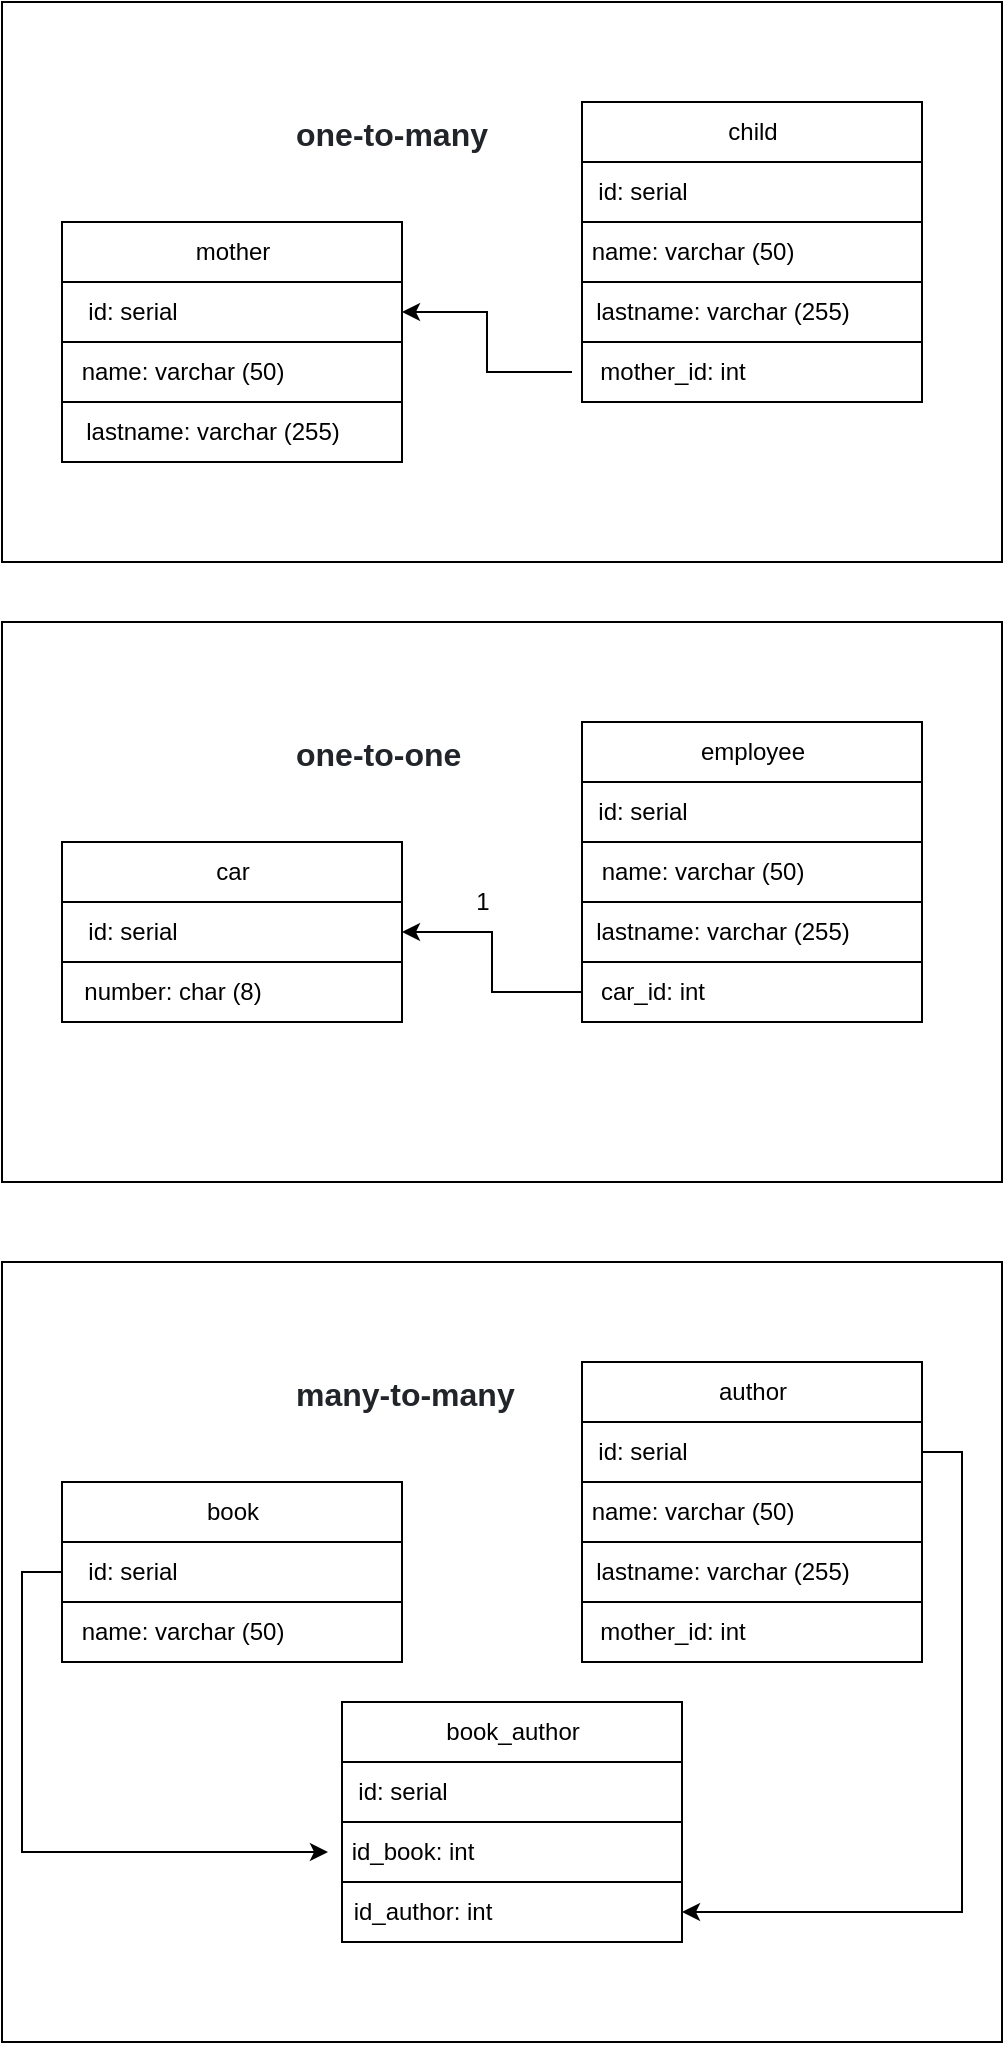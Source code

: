 <mxfile version="20.8.13"><diagram name="Страница 1" id="V-gGLT7r4iIqj50206FF"><mxGraphModel dx="1394" dy="766" grid="1" gridSize="10" guides="1" tooltips="1" connect="1" arrows="1" fold="1" page="1" pageScale="1" pageWidth="827" pageHeight="1169" math="0" shadow="0"><root><mxCell id="0"/><mxCell id="1" parent="0"/><mxCell id="xhCOA_eWMtUy5ke1d5PV-30" value="" style="rounded=0;whiteSpace=wrap;html=1;" vertex="1" parent="1"><mxGeometry x="90" y="140" width="500" height="280" as="geometry"/></mxCell><mxCell id="xhCOA_eWMtUy5ke1d5PV-24" value="" style="rounded=0;whiteSpace=wrap;html=1;" vertex="1" parent="1"><mxGeometry x="380" y="280" width="170" height="60" as="geometry"/></mxCell><mxCell id="xhCOA_eWMtUy5ke1d5PV-13" value="" style="rounded=0;whiteSpace=wrap;html=1;" vertex="1" parent="1"><mxGeometry x="120" y="250" width="170" height="60" as="geometry"/></mxCell><mxCell id="xhCOA_eWMtUy5ke1d5PV-10" value="" style="rounded=0;whiteSpace=wrap;html=1;" vertex="1" parent="1"><mxGeometry x="170" y="250" width="120" height="60" as="geometry"/></mxCell><mxCell id="xhCOA_eWMtUy5ke1d5PV-4" value="" style="rounded=0;whiteSpace=wrap;html=1;" vertex="1" parent="1"><mxGeometry x="120" y="310" width="170" height="60" as="geometry"/></mxCell><mxCell id="xhCOA_eWMtUy5ke1d5PV-3" value="" style="rounded=0;whiteSpace=wrap;html=1;" vertex="1" parent="1"><mxGeometry x="120" y="280" width="170" height="60" as="geometry"/></mxCell><mxCell id="xhCOA_eWMtUy5ke1d5PV-1" value="" style="rounded=0;whiteSpace=wrap;html=1;" vertex="1" parent="1"><mxGeometry x="120" y="250" width="170" height="60" as="geometry"/></mxCell><mxCell id="xhCOA_eWMtUy5ke1d5PV-2" value="" style="endArrow=none;html=1;rounded=0;entryX=1;entryY=0.5;entryDx=0;entryDy=0;exitX=0;exitY=0.5;exitDx=0;exitDy=0;" edge="1" parent="1" source="xhCOA_eWMtUy5ke1d5PV-1" target="xhCOA_eWMtUy5ke1d5PV-1"><mxGeometry width="50" height="50" relative="1" as="geometry"><mxPoint x="170" y="280" as="sourcePoint"/><mxPoint x="220" y="230" as="targetPoint"/></mxGeometry></mxCell><mxCell id="xhCOA_eWMtUy5ke1d5PV-6" value="mother" style="text;html=1;align=center;verticalAlign=middle;resizable=0;points=[];autosize=1;strokeColor=none;fillColor=none;" vertex="1" parent="1"><mxGeometry x="175" y="250" width="60" height="30" as="geometry"/></mxCell><mxCell id="xhCOA_eWMtUy5ke1d5PV-7" value="id: serial" style="text;html=1;align=center;verticalAlign=middle;resizable=0;points=[];autosize=1;strokeColor=none;fillColor=none;" vertex="1" parent="1"><mxGeometry x="120" y="280" width="70" height="30" as="geometry"/></mxCell><mxCell id="xhCOA_eWMtUy5ke1d5PV-8" value="name: varchar (50)" style="text;html=1;align=center;verticalAlign=middle;resizable=0;points=[];autosize=1;strokeColor=none;fillColor=none;" vertex="1" parent="1"><mxGeometry x="120" y="310" width="120" height="30" as="geometry"/></mxCell><mxCell id="xhCOA_eWMtUy5ke1d5PV-9" value="lastname: varchar (255)" style="text;html=1;align=center;verticalAlign=middle;resizable=0;points=[];autosize=1;strokeColor=none;fillColor=none;" vertex="1" parent="1"><mxGeometry x="120" y="340" width="150" height="30" as="geometry"/></mxCell><mxCell id="xhCOA_eWMtUy5ke1d5PV-14" value="" style="rounded=0;whiteSpace=wrap;html=1;" vertex="1" parent="1"><mxGeometry x="380" y="190" width="170" height="60" as="geometry"/></mxCell><mxCell id="xhCOA_eWMtUy5ke1d5PV-15" value="" style="rounded=0;whiteSpace=wrap;html=1;" vertex="1" parent="1"><mxGeometry x="430" y="190" width="120" height="60" as="geometry"/></mxCell><mxCell id="xhCOA_eWMtUy5ke1d5PV-16" value="" style="rounded=0;whiteSpace=wrap;html=1;" vertex="1" parent="1"><mxGeometry x="380" y="250" width="170" height="60" as="geometry"/></mxCell><mxCell id="xhCOA_eWMtUy5ke1d5PV-17" value="" style="rounded=0;whiteSpace=wrap;html=1;" vertex="1" parent="1"><mxGeometry x="380" y="220" width="170" height="60" as="geometry"/></mxCell><mxCell id="xhCOA_eWMtUy5ke1d5PV-18" value="" style="rounded=0;whiteSpace=wrap;html=1;" vertex="1" parent="1"><mxGeometry x="380" y="190" width="170" height="60" as="geometry"/></mxCell><mxCell id="xhCOA_eWMtUy5ke1d5PV-19" value="" style="endArrow=none;html=1;rounded=0;entryX=1;entryY=0.5;entryDx=0;entryDy=0;exitX=0;exitY=0.5;exitDx=0;exitDy=0;" edge="1" parent="1" source="xhCOA_eWMtUy5ke1d5PV-18" target="xhCOA_eWMtUy5ke1d5PV-18"><mxGeometry width="50" height="50" relative="1" as="geometry"><mxPoint x="430" y="220" as="sourcePoint"/><mxPoint x="480" y="170" as="targetPoint"/></mxGeometry></mxCell><mxCell id="xhCOA_eWMtUy5ke1d5PV-20" value="child" style="text;html=1;align=center;verticalAlign=middle;resizable=0;points=[];autosize=1;strokeColor=none;fillColor=none;" vertex="1" parent="1"><mxGeometry x="440" y="190" width="50" height="30" as="geometry"/></mxCell><mxCell id="xhCOA_eWMtUy5ke1d5PV-21" value="id: serial" style="text;html=1;align=center;verticalAlign=middle;resizable=0;points=[];autosize=1;strokeColor=none;fillColor=none;" vertex="1" parent="1"><mxGeometry x="375" y="220" width="70" height="30" as="geometry"/></mxCell><mxCell id="xhCOA_eWMtUy5ke1d5PV-22" value="name: varchar (50)" style="text;html=1;align=center;verticalAlign=middle;resizable=0;points=[];autosize=1;strokeColor=none;fillColor=none;" vertex="1" parent="1"><mxGeometry x="375" y="250" width="120" height="30" as="geometry"/></mxCell><mxCell id="xhCOA_eWMtUy5ke1d5PV-23" value="lastname: varchar (255)" style="text;html=1;align=center;verticalAlign=middle;resizable=0;points=[];autosize=1;strokeColor=none;fillColor=none;" vertex="1" parent="1"><mxGeometry x="375" y="280" width="150" height="30" as="geometry"/></mxCell><mxCell id="xhCOA_eWMtUy5ke1d5PV-28" style="edgeStyle=orthogonalEdgeStyle;rounded=0;orthogonalLoop=1;jettySize=auto;html=1;entryX=1;entryY=0.75;entryDx=0;entryDy=0;" edge="1" parent="1" source="xhCOA_eWMtUy5ke1d5PV-25" target="xhCOA_eWMtUy5ke1d5PV-1"><mxGeometry relative="1" as="geometry"/></mxCell><mxCell id="xhCOA_eWMtUy5ke1d5PV-25" value="mother_id: int" style="text;html=1;align=center;verticalAlign=middle;resizable=0;points=[];autosize=1;strokeColor=none;fillColor=none;" vertex="1" parent="1"><mxGeometry x="375" y="310" width="100" height="30" as="geometry"/></mxCell><mxCell id="xhCOA_eWMtUy5ke1d5PV-29" value="&lt;strong style=&quot;box-sizing: border-box; font-weight: bolder; color: rgb(33, 37, 41); font-family: Arial, &amp;quot;Helvetica Neue&amp;quot;, sans-serif; font-size: 16px; font-style: normal; font-variant-ligatures: normal; font-variant-caps: normal; letter-spacing: normal; orphans: 2; text-align: left; text-indent: 0px; text-transform: none; widows: 2; word-spacing: 0px; -webkit-text-stroke-width: 0px; background-color: rgb(255, 255, 255); text-decoration-thickness: initial; text-decoration-style: initial; text-decoration-color: initial;&quot;&gt;one-to-many&lt;/strong&gt;" style="text;whiteSpace=wrap;html=1;" vertex="1" parent="1"><mxGeometry x="235" y="190" width="130" height="40" as="geometry"/></mxCell><mxCell id="xhCOA_eWMtUy5ke1d5PV-31" value="" style="rounded=0;whiteSpace=wrap;html=1;" vertex="1" parent="1"><mxGeometry x="90" y="450" width="500" height="280" as="geometry"/></mxCell><mxCell id="xhCOA_eWMtUy5ke1d5PV-32" value="" style="rounded=0;whiteSpace=wrap;html=1;" vertex="1" parent="1"><mxGeometry x="380" y="590" width="170" height="60" as="geometry"/></mxCell><mxCell id="xhCOA_eWMtUy5ke1d5PV-33" value="" style="rounded=0;whiteSpace=wrap;html=1;" vertex="1" parent="1"><mxGeometry x="120" y="560" width="170" height="60" as="geometry"/></mxCell><mxCell id="xhCOA_eWMtUy5ke1d5PV-34" value="" style="rounded=0;whiteSpace=wrap;html=1;" vertex="1" parent="1"><mxGeometry x="170" y="560" width="120" height="60" as="geometry"/></mxCell><mxCell id="xhCOA_eWMtUy5ke1d5PV-36" value="" style="rounded=0;whiteSpace=wrap;html=1;" vertex="1" parent="1"><mxGeometry x="120" y="590" width="170" height="60" as="geometry"/></mxCell><mxCell id="xhCOA_eWMtUy5ke1d5PV-37" value="" style="rounded=0;whiteSpace=wrap;html=1;" vertex="1" parent="1"><mxGeometry x="120" y="560" width="170" height="60" as="geometry"/></mxCell><mxCell id="xhCOA_eWMtUy5ke1d5PV-38" value="" style="endArrow=none;html=1;rounded=0;entryX=1;entryY=0.5;entryDx=0;entryDy=0;exitX=0;exitY=0.5;exitDx=0;exitDy=0;" edge="1" parent="1" source="xhCOA_eWMtUy5ke1d5PV-37" target="xhCOA_eWMtUy5ke1d5PV-37"><mxGeometry width="50" height="50" relative="1" as="geometry"><mxPoint x="170" y="590" as="sourcePoint"/><mxPoint x="220" y="540" as="targetPoint"/></mxGeometry></mxCell><mxCell id="xhCOA_eWMtUy5ke1d5PV-39" value="car" style="text;html=1;align=center;verticalAlign=middle;resizable=0;points=[];autosize=1;strokeColor=none;fillColor=none;" vertex="1" parent="1"><mxGeometry x="185" y="560" width="40" height="30" as="geometry"/></mxCell><mxCell id="xhCOA_eWMtUy5ke1d5PV-40" value="id: serial" style="text;html=1;align=center;verticalAlign=middle;resizable=0;points=[];autosize=1;strokeColor=none;fillColor=none;" vertex="1" parent="1"><mxGeometry x="120" y="590" width="70" height="30" as="geometry"/></mxCell><mxCell id="xhCOA_eWMtUy5ke1d5PV-41" value="number: char (8)" style="text;html=1;align=center;verticalAlign=middle;resizable=0;points=[];autosize=1;strokeColor=none;fillColor=none;" vertex="1" parent="1"><mxGeometry x="120" y="620" width="110" height="30" as="geometry"/></mxCell><mxCell id="xhCOA_eWMtUy5ke1d5PV-43" value="" style="rounded=0;whiteSpace=wrap;html=1;" vertex="1" parent="1"><mxGeometry x="380" y="500" width="170" height="60" as="geometry"/></mxCell><mxCell id="xhCOA_eWMtUy5ke1d5PV-44" value="" style="rounded=0;whiteSpace=wrap;html=1;" vertex="1" parent="1"><mxGeometry x="430" y="500" width="120" height="60" as="geometry"/></mxCell><mxCell id="xhCOA_eWMtUy5ke1d5PV-45" value="" style="rounded=0;whiteSpace=wrap;html=1;" vertex="1" parent="1"><mxGeometry x="380" y="560" width="170" height="60" as="geometry"/></mxCell><mxCell id="xhCOA_eWMtUy5ke1d5PV-46" value="" style="rounded=0;whiteSpace=wrap;html=1;" vertex="1" parent="1"><mxGeometry x="380" y="530" width="170" height="60" as="geometry"/></mxCell><mxCell id="xhCOA_eWMtUy5ke1d5PV-47" value="" style="rounded=0;whiteSpace=wrap;html=1;" vertex="1" parent="1"><mxGeometry x="380" y="500" width="170" height="60" as="geometry"/></mxCell><mxCell id="xhCOA_eWMtUy5ke1d5PV-48" value="" style="endArrow=none;html=1;rounded=0;entryX=1;entryY=0.5;entryDx=0;entryDy=0;exitX=0;exitY=0.5;exitDx=0;exitDy=0;" edge="1" parent="1" source="xhCOA_eWMtUy5ke1d5PV-47" target="xhCOA_eWMtUy5ke1d5PV-47"><mxGeometry width="50" height="50" relative="1" as="geometry"><mxPoint x="430" y="530" as="sourcePoint"/><mxPoint x="480" y="480" as="targetPoint"/></mxGeometry></mxCell><mxCell id="xhCOA_eWMtUy5ke1d5PV-49" value="employee" style="text;html=1;align=center;verticalAlign=middle;resizable=0;points=[];autosize=1;strokeColor=none;fillColor=none;" vertex="1" parent="1"><mxGeometry x="425" y="500" width="80" height="30" as="geometry"/></mxCell><mxCell id="xhCOA_eWMtUy5ke1d5PV-50" value="id: serial" style="text;html=1;align=center;verticalAlign=middle;resizable=0;points=[];autosize=1;strokeColor=none;fillColor=none;" vertex="1" parent="1"><mxGeometry x="375" y="530" width="70" height="30" as="geometry"/></mxCell><mxCell id="xhCOA_eWMtUy5ke1d5PV-51" value="name: varchar (50)" style="text;html=1;align=center;verticalAlign=middle;resizable=0;points=[];autosize=1;strokeColor=none;fillColor=none;" vertex="1" parent="1"><mxGeometry x="380" y="560" width="120" height="30" as="geometry"/></mxCell><mxCell id="xhCOA_eWMtUy5ke1d5PV-52" value="lastname: varchar (255)" style="text;html=1;align=center;verticalAlign=middle;resizable=0;points=[];autosize=1;strokeColor=none;fillColor=none;" vertex="1" parent="1"><mxGeometry x="375" y="590" width="150" height="30" as="geometry"/></mxCell><mxCell id="xhCOA_eWMtUy5ke1d5PV-53" style="edgeStyle=orthogonalEdgeStyle;rounded=0;orthogonalLoop=1;jettySize=auto;html=1;entryX=1;entryY=0.75;entryDx=0;entryDy=0;exitX=0;exitY=0.75;exitDx=0;exitDy=0;" edge="1" parent="1" source="xhCOA_eWMtUy5ke1d5PV-32" target="xhCOA_eWMtUy5ke1d5PV-37"><mxGeometry relative="1" as="geometry"/></mxCell><mxCell id="xhCOA_eWMtUy5ke1d5PV-54" value="car_id: int" style="text;html=1;align=center;verticalAlign=middle;resizable=0;points=[];autosize=1;strokeColor=none;fillColor=none;" vertex="1" parent="1"><mxGeometry x="375" y="620" width="80" height="30" as="geometry"/></mxCell><mxCell id="xhCOA_eWMtUy5ke1d5PV-55" value="&lt;strong style=&quot;box-sizing: border-box; font-weight: bolder; color: rgb(33, 37, 41); font-family: Arial, &amp;quot;Helvetica Neue&amp;quot;, sans-serif; font-size: 16px; font-style: normal; font-variant-ligatures: normal; font-variant-caps: normal; letter-spacing: normal; orphans: 2; text-align: left; text-indent: 0px; text-transform: none; widows: 2; word-spacing: 0px; -webkit-text-stroke-width: 0px; background-color: rgb(255, 255, 255); text-decoration-thickness: initial; text-decoration-style: initial; text-decoration-color: initial;&quot;&gt;one-to-one&lt;/strong&gt;" style="text;whiteSpace=wrap;html=1;" vertex="1" parent="1"><mxGeometry x="235" y="500" width="130" height="40" as="geometry"/></mxCell><mxCell id="xhCOA_eWMtUy5ke1d5PV-56" value="" style="rounded=0;whiteSpace=wrap;html=1;" vertex="1" parent="1"><mxGeometry x="90" y="770" width="500" height="390" as="geometry"/></mxCell><mxCell id="xhCOA_eWMtUy5ke1d5PV-57" value="" style="rounded=0;whiteSpace=wrap;html=1;" vertex="1" parent="1"><mxGeometry x="380" y="910" width="170" height="60" as="geometry"/></mxCell><mxCell id="xhCOA_eWMtUy5ke1d5PV-58" value="" style="rounded=0;whiteSpace=wrap;html=1;" vertex="1" parent="1"><mxGeometry x="120" y="880" width="170" height="60" as="geometry"/></mxCell><mxCell id="xhCOA_eWMtUy5ke1d5PV-59" value="" style="rounded=0;whiteSpace=wrap;html=1;" vertex="1" parent="1"><mxGeometry x="170" y="880" width="120" height="60" as="geometry"/></mxCell><mxCell id="xhCOA_eWMtUy5ke1d5PV-61" value="" style="rounded=0;whiteSpace=wrap;html=1;" vertex="1" parent="1"><mxGeometry x="120" y="910" width="170" height="60" as="geometry"/></mxCell><mxCell id="xhCOA_eWMtUy5ke1d5PV-62" value="" style="rounded=0;whiteSpace=wrap;html=1;" vertex="1" parent="1"><mxGeometry x="120" y="880" width="170" height="60" as="geometry"/></mxCell><mxCell id="xhCOA_eWMtUy5ke1d5PV-63" value="" style="endArrow=none;html=1;rounded=0;entryX=1;entryY=0.5;entryDx=0;entryDy=0;exitX=0;exitY=0.5;exitDx=0;exitDy=0;" edge="1" parent="1" source="xhCOA_eWMtUy5ke1d5PV-62" target="xhCOA_eWMtUy5ke1d5PV-62"><mxGeometry width="50" height="50" relative="1" as="geometry"><mxPoint x="170" y="910" as="sourcePoint"/><mxPoint x="220" y="860" as="targetPoint"/></mxGeometry></mxCell><mxCell id="xhCOA_eWMtUy5ke1d5PV-64" value="book" style="text;html=1;align=center;verticalAlign=middle;resizable=0;points=[];autosize=1;strokeColor=none;fillColor=none;" vertex="1" parent="1"><mxGeometry x="180" y="880" width="50" height="30" as="geometry"/></mxCell><mxCell id="xhCOA_eWMtUy5ke1d5PV-92" style="edgeStyle=orthogonalEdgeStyle;rounded=0;orthogonalLoop=1;jettySize=auto;html=1;entryX=-0.025;entryY=0.5;entryDx=0;entryDy=0;entryPerimeter=0;" edge="1" parent="1" source="xhCOA_eWMtUy5ke1d5PV-65" target="xhCOA_eWMtUy5ke1d5PV-88"><mxGeometry relative="1" as="geometry"><Array as="points"><mxPoint x="100" y="925"/><mxPoint x="100" y="1065"/></Array></mxGeometry></mxCell><mxCell id="xhCOA_eWMtUy5ke1d5PV-65" value="id: serial" style="text;html=1;align=center;verticalAlign=middle;resizable=0;points=[];autosize=1;strokeColor=none;fillColor=none;" vertex="1" parent="1"><mxGeometry x="120" y="910" width="70" height="30" as="geometry"/></mxCell><mxCell id="xhCOA_eWMtUy5ke1d5PV-66" value="name: varchar (50)" style="text;html=1;align=center;verticalAlign=middle;resizable=0;points=[];autosize=1;strokeColor=none;fillColor=none;" vertex="1" parent="1"><mxGeometry x="120" y="940" width="120" height="30" as="geometry"/></mxCell><mxCell id="xhCOA_eWMtUy5ke1d5PV-68" value="" style="rounded=0;whiteSpace=wrap;html=1;" vertex="1" parent="1"><mxGeometry x="380" y="820" width="170" height="60" as="geometry"/></mxCell><mxCell id="xhCOA_eWMtUy5ke1d5PV-69" value="" style="rounded=0;whiteSpace=wrap;html=1;" vertex="1" parent="1"><mxGeometry x="430" y="820" width="120" height="60" as="geometry"/></mxCell><mxCell id="xhCOA_eWMtUy5ke1d5PV-70" value="" style="rounded=0;whiteSpace=wrap;html=1;" vertex="1" parent="1"><mxGeometry x="380" y="880" width="170" height="60" as="geometry"/></mxCell><mxCell id="xhCOA_eWMtUy5ke1d5PV-71" value="" style="rounded=0;whiteSpace=wrap;html=1;" vertex="1" parent="1"><mxGeometry x="380" y="850" width="170" height="60" as="geometry"/></mxCell><mxCell id="xhCOA_eWMtUy5ke1d5PV-94" style="edgeStyle=orthogonalEdgeStyle;rounded=0;orthogonalLoop=1;jettySize=auto;html=1;exitX=1;exitY=0.75;exitDx=0;exitDy=0;entryX=1;entryY=0.75;entryDx=0;entryDy=0;" edge="1" parent="1" source="xhCOA_eWMtUy5ke1d5PV-72" target="xhCOA_eWMtUy5ke1d5PV-84"><mxGeometry relative="1" as="geometry"/></mxCell><mxCell id="xhCOA_eWMtUy5ke1d5PV-72" value="" style="rounded=0;whiteSpace=wrap;html=1;" vertex="1" parent="1"><mxGeometry x="380" y="820" width="170" height="60" as="geometry"/></mxCell><mxCell id="xhCOA_eWMtUy5ke1d5PV-73" value="" style="endArrow=none;html=1;rounded=0;entryX=1;entryY=0.5;entryDx=0;entryDy=0;exitX=0;exitY=0.5;exitDx=0;exitDy=0;" edge="1" parent="1" source="xhCOA_eWMtUy5ke1d5PV-72" target="xhCOA_eWMtUy5ke1d5PV-72"><mxGeometry width="50" height="50" relative="1" as="geometry"><mxPoint x="430" y="850" as="sourcePoint"/><mxPoint x="480" y="800" as="targetPoint"/></mxGeometry></mxCell><mxCell id="xhCOA_eWMtUy5ke1d5PV-74" value="author" style="text;html=1;align=center;verticalAlign=middle;resizable=0;points=[];autosize=1;strokeColor=none;fillColor=none;" vertex="1" parent="1"><mxGeometry x="435" y="820" width="60" height="30" as="geometry"/></mxCell><mxCell id="xhCOA_eWMtUy5ke1d5PV-75" value="id: serial" style="text;html=1;align=center;verticalAlign=middle;resizable=0;points=[];autosize=1;strokeColor=none;fillColor=none;" vertex="1" parent="1"><mxGeometry x="375" y="850" width="70" height="30" as="geometry"/></mxCell><mxCell id="xhCOA_eWMtUy5ke1d5PV-76" value="name: varchar (50)" style="text;html=1;align=center;verticalAlign=middle;resizable=0;points=[];autosize=1;strokeColor=none;fillColor=none;" vertex="1" parent="1"><mxGeometry x="375" y="880" width="120" height="30" as="geometry"/></mxCell><mxCell id="xhCOA_eWMtUy5ke1d5PV-77" value="lastname: varchar (255)" style="text;html=1;align=center;verticalAlign=middle;resizable=0;points=[];autosize=1;strokeColor=none;fillColor=none;" vertex="1" parent="1"><mxGeometry x="375" y="910" width="150" height="30" as="geometry"/></mxCell><mxCell id="xhCOA_eWMtUy5ke1d5PV-79" value="mother_id: int" style="text;html=1;align=center;verticalAlign=middle;resizable=0;points=[];autosize=1;strokeColor=none;fillColor=none;" vertex="1" parent="1"><mxGeometry x="375" y="940" width="100" height="30" as="geometry"/></mxCell><mxCell id="xhCOA_eWMtUy5ke1d5PV-80" value="&lt;strong style=&quot;box-sizing: border-box; font-weight: bolder; color: rgb(33, 37, 41); font-family: Arial, &amp;quot;Helvetica Neue&amp;quot;, sans-serif; font-size: 16px; font-style: normal; font-variant-ligatures: normal; font-variant-caps: normal; letter-spacing: normal; orphans: 2; text-align: left; text-indent: 0px; text-transform: none; widows: 2; word-spacing: 0px; -webkit-text-stroke-width: 0px; background-color: rgb(255, 255, 255); text-decoration-thickness: initial; text-decoration-style: initial; text-decoration-color: initial;&quot;&gt;many-to-many&lt;/strong&gt;" style="text;whiteSpace=wrap;html=1;" vertex="1" parent="1"><mxGeometry x="235" y="820" width="130" height="40" as="geometry"/></mxCell><mxCell id="xhCOA_eWMtUy5ke1d5PV-81" value="" style="rounded=0;whiteSpace=wrap;html=1;" vertex="1" parent="1"><mxGeometry x="260" y="1020" width="170" height="60" as="geometry"/></mxCell><mxCell id="xhCOA_eWMtUy5ke1d5PV-82" value="" style="rounded=0;whiteSpace=wrap;html=1;" vertex="1" parent="1"><mxGeometry x="310" y="1020" width="120" height="60" as="geometry"/></mxCell><mxCell id="xhCOA_eWMtUy5ke1d5PV-83" value="" style="rounded=0;whiteSpace=wrap;html=1;" vertex="1" parent="1"><mxGeometry x="260" y="990" width="170" height="60" as="geometry"/></mxCell><mxCell id="xhCOA_eWMtUy5ke1d5PV-84" value="" style="rounded=0;whiteSpace=wrap;html=1;" vertex="1" parent="1"><mxGeometry x="260" y="1050" width="170" height="60" as="geometry"/></mxCell><mxCell id="xhCOA_eWMtUy5ke1d5PV-85" value="" style="rounded=0;whiteSpace=wrap;html=1;" vertex="1" parent="1"><mxGeometry x="260" y="1020" width="170" height="60" as="geometry"/></mxCell><mxCell id="xhCOA_eWMtUy5ke1d5PV-86" value="" style="endArrow=none;html=1;rounded=0;entryX=1;entryY=0.5;entryDx=0;entryDy=0;exitX=0;exitY=0.5;exitDx=0;exitDy=0;" edge="1" parent="1" source="xhCOA_eWMtUy5ke1d5PV-85" target="xhCOA_eWMtUy5ke1d5PV-85"><mxGeometry width="50" height="50" relative="1" as="geometry"><mxPoint x="310" y="1050" as="sourcePoint"/><mxPoint x="360" y="1000" as="targetPoint"/></mxGeometry></mxCell><mxCell id="xhCOA_eWMtUy5ke1d5PV-87" value="book_author" style="text;html=1;align=center;verticalAlign=middle;resizable=0;points=[];autosize=1;strokeColor=none;fillColor=none;" vertex="1" parent="1"><mxGeometry x="300" y="990" width="90" height="30" as="geometry"/></mxCell><mxCell id="xhCOA_eWMtUy5ke1d5PV-88" value="id_book: int" style="text;html=1;align=center;verticalAlign=middle;resizable=0;points=[];autosize=1;strokeColor=none;fillColor=none;" vertex="1" parent="1"><mxGeometry x="255" y="1050" width="80" height="30" as="geometry"/></mxCell><mxCell id="xhCOA_eWMtUy5ke1d5PV-89" value="id_author: int" style="text;html=1;align=center;verticalAlign=middle;resizable=0;points=[];autosize=1;strokeColor=none;fillColor=none;" vertex="1" parent="1"><mxGeometry x="255" y="1080" width="90" height="30" as="geometry"/></mxCell><mxCell id="xhCOA_eWMtUy5ke1d5PV-95" value="id: serial" style="text;html=1;align=center;verticalAlign=middle;resizable=0;points=[];autosize=1;strokeColor=none;fillColor=none;" vertex="1" parent="1"><mxGeometry x="255" y="1020" width="70" height="30" as="geometry"/></mxCell><mxCell id="xhCOA_eWMtUy5ke1d5PV-96" value="1" style="text;html=1;align=center;verticalAlign=middle;resizable=0;points=[];autosize=1;strokeColor=none;fillColor=none;" vertex="1" parent="1"><mxGeometry x="315" y="575" width="30" height="30" as="geometry"/></mxCell></root></mxGraphModel></diagram></mxfile>